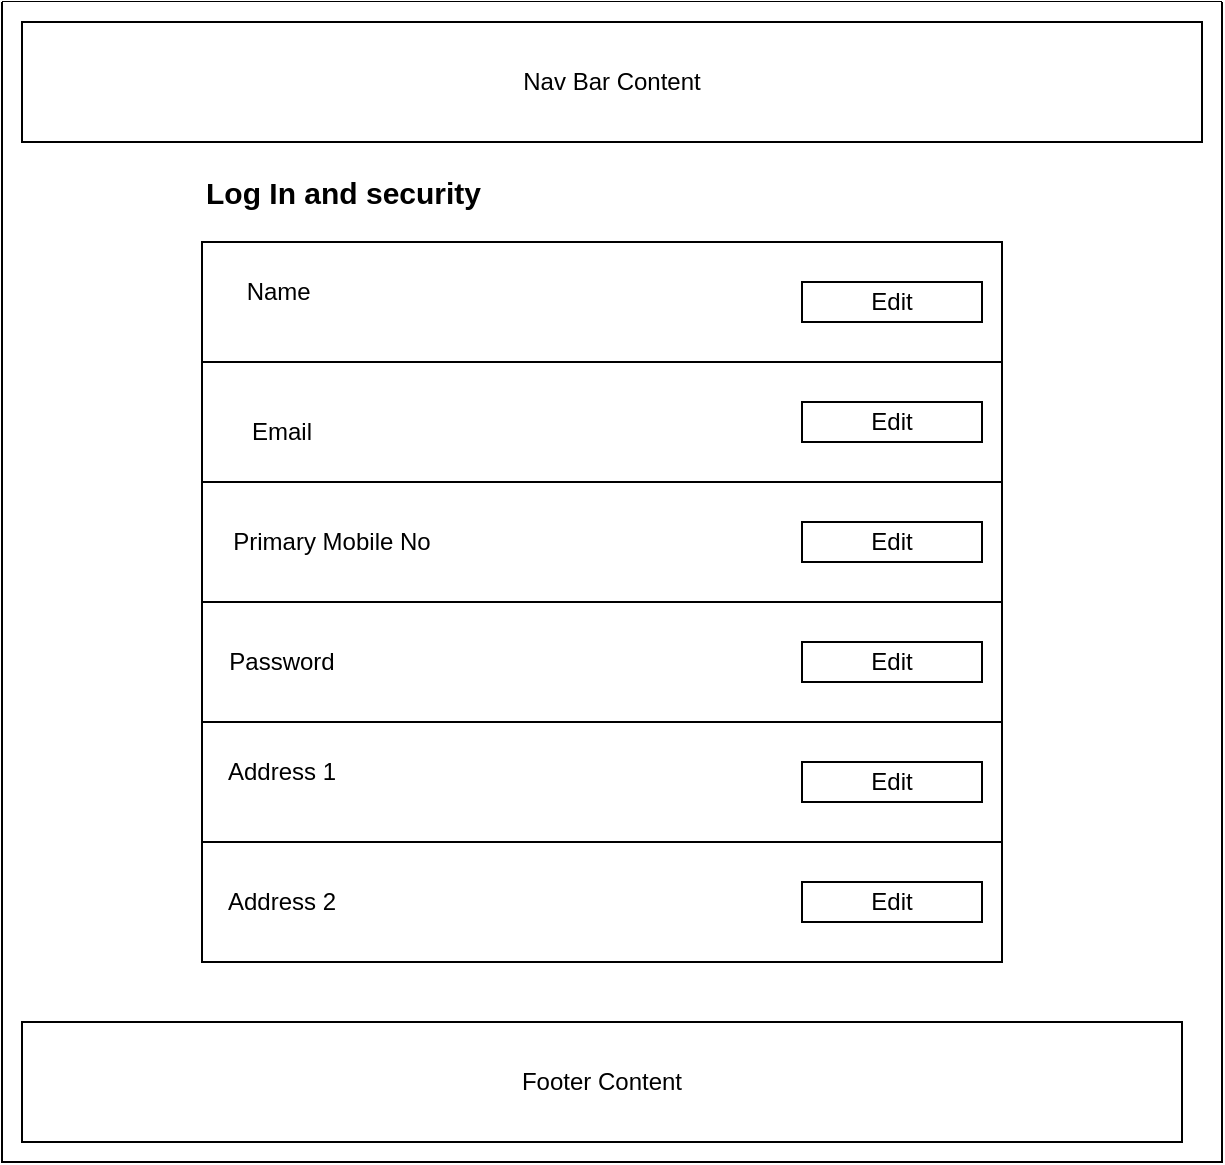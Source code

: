 <mxfile version="24.2.5" type="device">
  <diagram name="Page-1" id="rQDBB6VWuaAr9nQwHRnV">
    <mxGraphModel dx="1000" dy="637" grid="1" gridSize="10" guides="1" tooltips="1" connect="1" arrows="1" fold="1" page="1" pageScale="1" pageWidth="850" pageHeight="1100" math="0" shadow="0">
      <root>
        <mxCell id="0" />
        <mxCell id="1" parent="0" />
        <mxCell id="-PUuYjBquOe4659sFQq--3" value="" style="swimlane;startSize=0;gradientColor=default;swimlaneFillColor=default;" parent="1" vertex="1">
          <mxGeometry x="120" y="80" width="610" height="580" as="geometry" />
        </mxCell>
        <mxCell id="-PUuYjBquOe4659sFQq--4" value="Nav Bar Content" style="rounded=0;whiteSpace=wrap;html=1;" parent="-PUuYjBquOe4659sFQq--3" vertex="1">
          <mxGeometry x="10" y="10" width="590" height="60" as="geometry" />
        </mxCell>
        <mxCell id="-PUuYjBquOe4659sFQq--21" value="" style="rounded=0;whiteSpace=wrap;html=1;" parent="-PUuYjBquOe4659sFQq--3" vertex="1">
          <mxGeometry x="100" y="120" width="400" height="360" as="geometry" />
        </mxCell>
        <mxCell id="-PUuYjBquOe4659sFQq--22" value="Log In and security" style="text;html=1;align=left;verticalAlign=middle;whiteSpace=wrap;rounded=0;fontStyle=1;fontSize=15;" parent="-PUuYjBquOe4659sFQq--3" vertex="1">
          <mxGeometry x="100" y="80" width="220" height="30" as="geometry" />
        </mxCell>
        <mxCell id="-PUuYjBquOe4659sFQq--23" value="" style="rounded=0;whiteSpace=wrap;html=1;" parent="-PUuYjBquOe4659sFQq--3" vertex="1">
          <mxGeometry x="100" y="120" width="400" height="60" as="geometry" />
        </mxCell>
        <mxCell id="-PUuYjBquOe4659sFQq--24" value="" style="rounded=0;whiteSpace=wrap;html=1;" parent="-PUuYjBquOe4659sFQq--3" vertex="1">
          <mxGeometry x="100" y="180" width="400" height="60" as="geometry" />
        </mxCell>
        <mxCell id="-PUuYjBquOe4659sFQq--25" value="" style="rounded=0;whiteSpace=wrap;html=1;" parent="-PUuYjBquOe4659sFQq--3" vertex="1">
          <mxGeometry x="100" y="240" width="400" height="60" as="geometry" />
        </mxCell>
        <mxCell id="-PUuYjBquOe4659sFQq--26" value="" style="rounded=0;whiteSpace=wrap;html=1;" parent="-PUuYjBquOe4659sFQq--3" vertex="1">
          <mxGeometry x="100" y="300" width="400" height="60" as="geometry" />
        </mxCell>
        <mxCell id="-PUuYjBquOe4659sFQq--27" value="" style="rounded=0;whiteSpace=wrap;html=1;" parent="-PUuYjBquOe4659sFQq--3" vertex="1">
          <mxGeometry x="100" y="360" width="400" height="60" as="geometry" />
        </mxCell>
        <mxCell id="-PUuYjBquOe4659sFQq--28" value="" style="rounded=0;whiteSpace=wrap;html=1;" parent="-PUuYjBquOe4659sFQq--3" vertex="1">
          <mxGeometry x="100" y="420" width="400" height="60" as="geometry" />
        </mxCell>
        <mxCell id="-PUuYjBquOe4659sFQq--29" value="Name&amp;nbsp;" style="text;html=1;align=center;verticalAlign=middle;whiteSpace=wrap;rounded=0;" parent="-PUuYjBquOe4659sFQq--3" vertex="1">
          <mxGeometry x="110" y="130" width="60" height="30" as="geometry" />
        </mxCell>
        <mxCell id="-PUuYjBquOe4659sFQq--30" value="Edit" style="rounded=0;whiteSpace=wrap;html=1;" parent="-PUuYjBquOe4659sFQq--3" vertex="1">
          <mxGeometry x="400" y="140" width="90" height="20" as="geometry" />
        </mxCell>
        <mxCell id="-PUuYjBquOe4659sFQq--31" value="Edit" style="rounded=0;whiteSpace=wrap;html=1;" parent="-PUuYjBquOe4659sFQq--3" vertex="1">
          <mxGeometry x="400" y="200" width="90" height="20" as="geometry" />
        </mxCell>
        <mxCell id="-PUuYjBquOe4659sFQq--32" value="Edit" style="rounded=0;whiteSpace=wrap;html=1;" parent="-PUuYjBquOe4659sFQq--3" vertex="1">
          <mxGeometry x="400" y="260" width="90" height="20" as="geometry" />
        </mxCell>
        <mxCell id="-PUuYjBquOe4659sFQq--33" value="Edit" style="rounded=0;whiteSpace=wrap;html=1;" parent="-PUuYjBquOe4659sFQq--3" vertex="1">
          <mxGeometry x="400" y="320" width="90" height="20" as="geometry" />
        </mxCell>
        <mxCell id="-PUuYjBquOe4659sFQq--34" value="Edit" style="rounded=0;whiteSpace=wrap;html=1;" parent="-PUuYjBquOe4659sFQq--3" vertex="1">
          <mxGeometry x="400" y="380" width="90" height="20" as="geometry" />
        </mxCell>
        <mxCell id="-PUuYjBquOe4659sFQq--35" value="Edit" style="rounded=0;whiteSpace=wrap;html=1;" parent="-PUuYjBquOe4659sFQq--3" vertex="1">
          <mxGeometry x="400" y="440" width="90" height="20" as="geometry" />
        </mxCell>
        <mxCell id="-PUuYjBquOe4659sFQq--36" value="Email" style="text;html=1;align=center;verticalAlign=middle;whiteSpace=wrap;rounded=0;" parent="-PUuYjBquOe4659sFQq--3" vertex="1">
          <mxGeometry x="110" y="200" width="60" height="30" as="geometry" />
        </mxCell>
        <mxCell id="-PUuYjBquOe4659sFQq--37" value="Primary Mobile No" style="text;html=1;align=center;verticalAlign=middle;whiteSpace=wrap;rounded=0;" parent="-PUuYjBquOe4659sFQq--3" vertex="1">
          <mxGeometry x="100" y="255" width="130" height="30" as="geometry" />
        </mxCell>
        <mxCell id="-PUuYjBquOe4659sFQq--38" value="Password" style="text;html=1;align=center;verticalAlign=middle;whiteSpace=wrap;rounded=0;" parent="-PUuYjBquOe4659sFQq--3" vertex="1">
          <mxGeometry x="110" y="315" width="60" height="30" as="geometry" />
        </mxCell>
        <mxCell id="-PUuYjBquOe4659sFQq--39" value="Address 1" style="text;html=1;align=center;verticalAlign=middle;whiteSpace=wrap;rounded=0;" parent="-PUuYjBquOe4659sFQq--3" vertex="1">
          <mxGeometry x="110" y="370" width="60" height="30" as="geometry" />
        </mxCell>
        <mxCell id="-PUuYjBquOe4659sFQq--40" value="Address 2" style="text;html=1;align=center;verticalAlign=middle;whiteSpace=wrap;rounded=0;" parent="-PUuYjBquOe4659sFQq--3" vertex="1">
          <mxGeometry x="110" y="435" width="60" height="30" as="geometry" />
        </mxCell>
        <mxCell id="-PUuYjBquOe4659sFQq--41" value="Footer Content" style="rounded=0;whiteSpace=wrap;html=1;" parent="-PUuYjBquOe4659sFQq--3" vertex="1">
          <mxGeometry x="10" y="510" width="580" height="60" as="geometry" />
        </mxCell>
      </root>
    </mxGraphModel>
  </diagram>
</mxfile>
